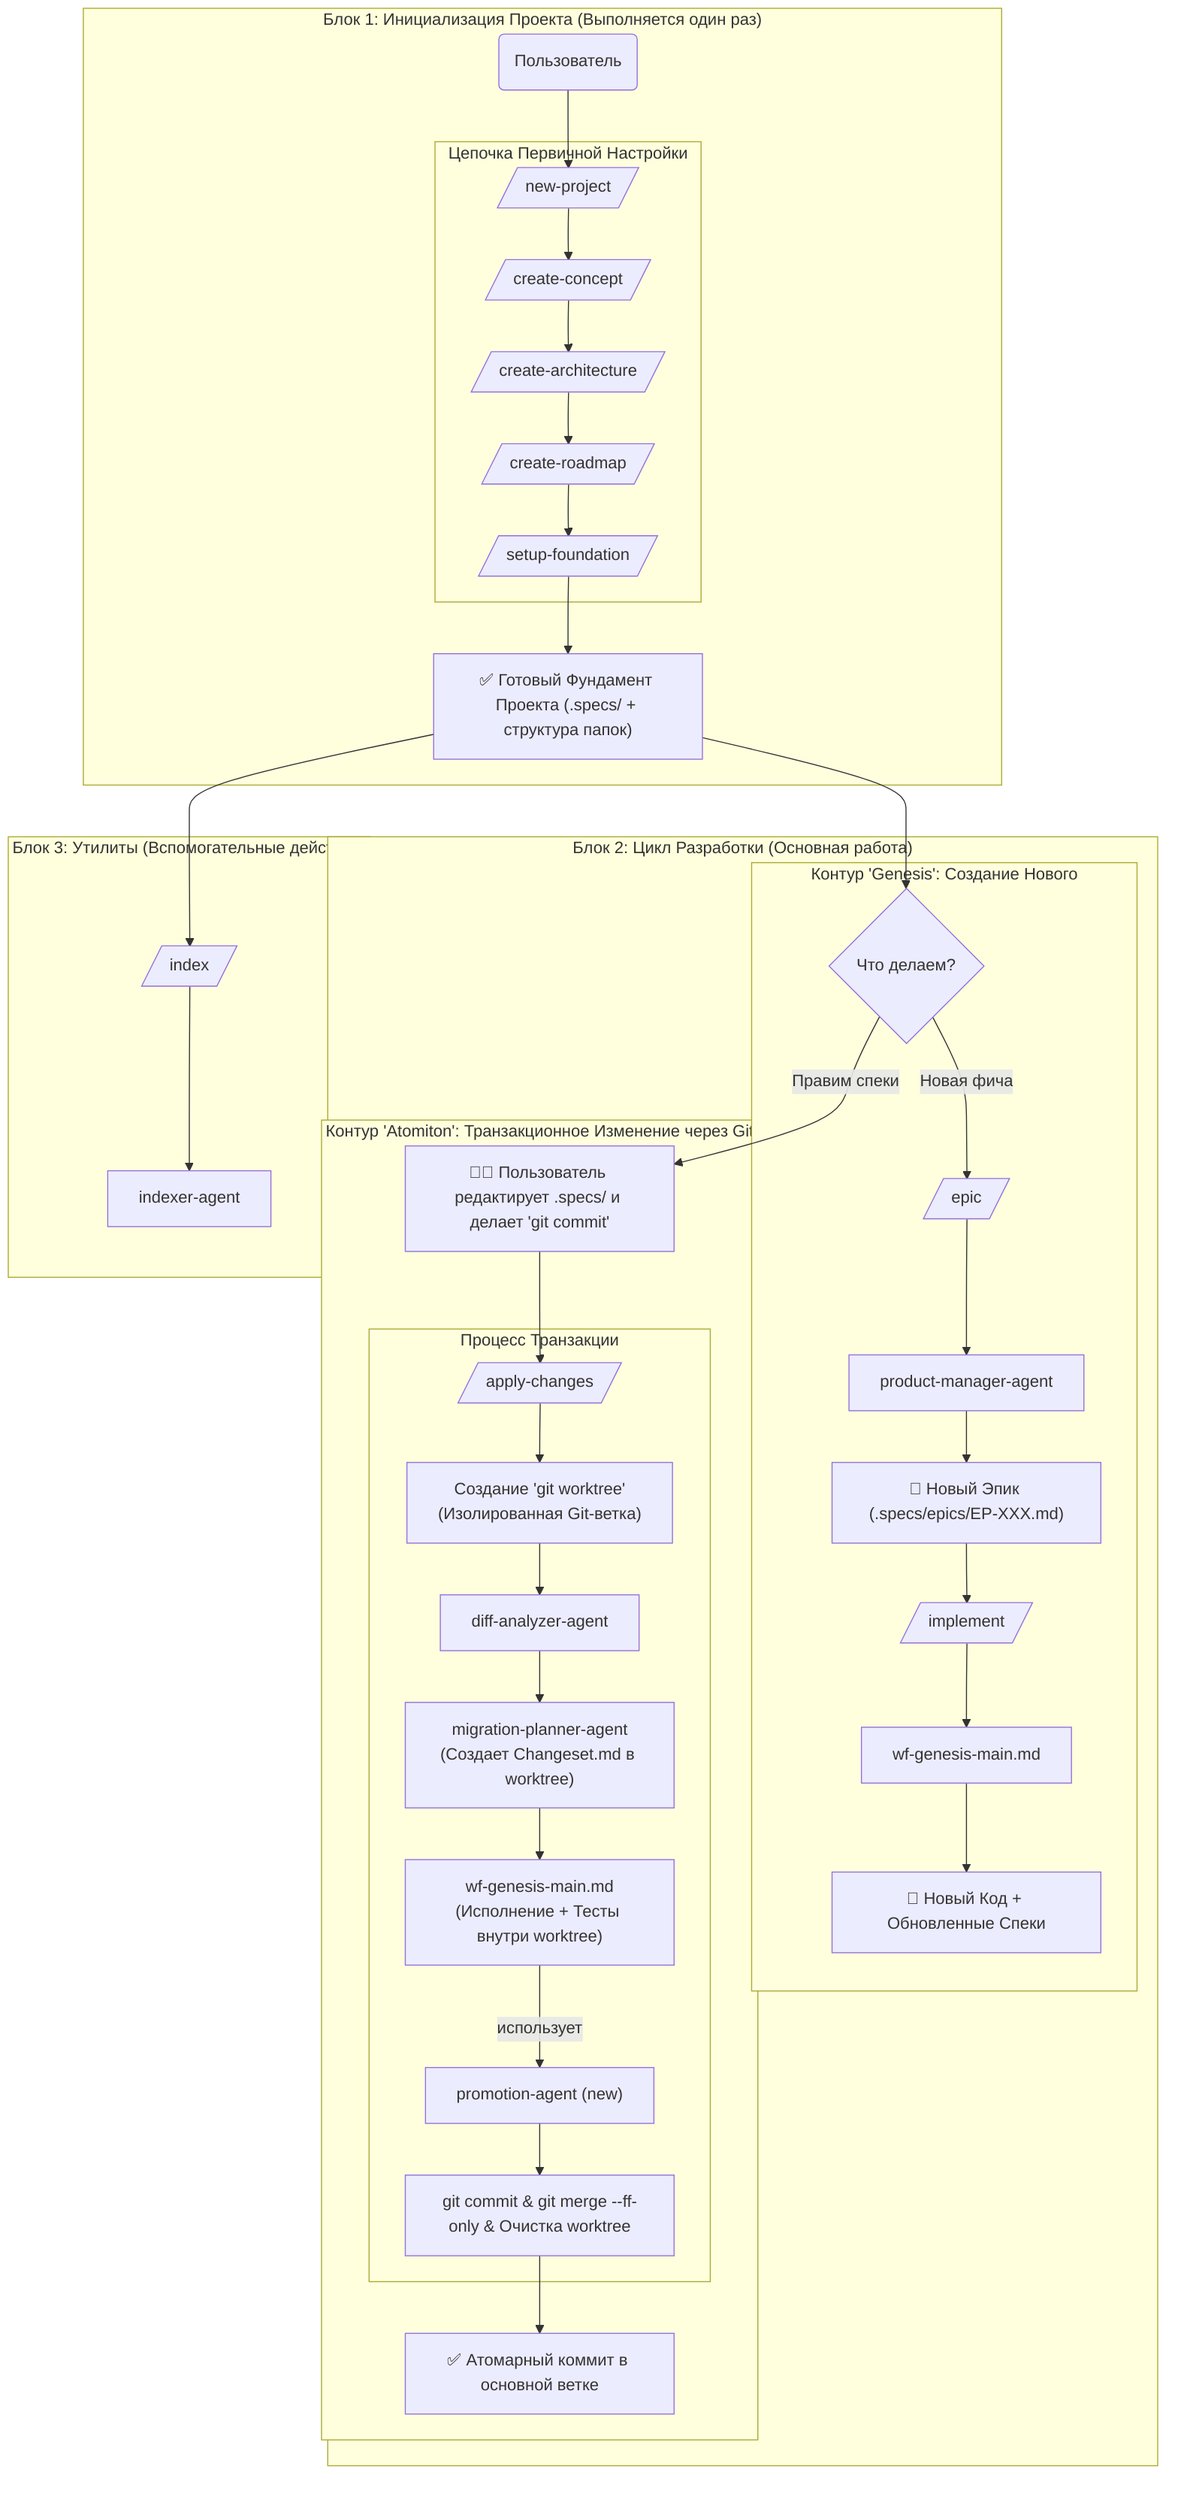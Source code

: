 graph TD
    subgraph "Блок 1: Инициализация Проекта (Выполняется один раз)"
        A(Пользователь) --> cmd1[/new-project/]
        subgraph "Цепочка Первичной Настройки"
            direction LR
            cmd1 --> cmd2[/create-concept/] --> cmd3[/create-architecture/] --> cmd4[/create-roadmap/] --> cmd5[/setup-foundation/]
        end
        cmd5 --> F["✅ Готовый Фундамент Проекта (.specs/ + структура папок)"]
    end

    subgraph "Блок 2: Цикл Разработки (Основная работа)"
        F --> G{Что делаем?}

        subgraph "Контур 'Genesis': Создание Нового"
            G -- Новая фича --> cmd6[/epic/]
            cmd6 --> ag_pm["product-manager-agent"]
            ag_pm --> H["📝 Новый Эпик (.specs/epics/EP-XXX.md)"]
            H --> cmd7[/implement/]
            cmd7 --> wf_genesis["wf-genesis-main.md"]
            wf_genesis --> I["🚀 Новый Код + Обновленные Спеки"]
        end

        subgraph "Контур 'Atomiton': Транзакционное Изменение через Git"
             G -- Правим спеки --> J["👨‍💻 Пользователь редактирует .specs/ и делает 'git commit'"]
             J --> cmd8[/apply-changes/]
             
             subgraph "Процесс Транзакции"
                direction TB
                cmd8 --> git_worktree["Создание 'git worktree'\n(Изолированная Git-ветка)"]
                git_worktree --> ag_diff["diff-analyzer-agent"]
                ag_diff --> ag_m_planner["migration-planner-agent\n(Создает Changeset.md в worktree)"]
                ag_m_planner --> wf_atomiton["wf-genesis-main.md\n(Исполнение + Тесты внутри worktree)"]
                wf_atomiton -- использует --> promotion_agent["promotion-agent (new)"]
                promotion_agent --> git_ops["git commit & git merge --ff-only & Очистка worktree"]
             end

             git_ops --> K["✅ Атомарный коммит в основной ветке"]
        end
    end

    subgraph "Блок 3: Утилиты (Вспомогательные действия)"
         F --> cmd9[/index/]
         cmd9 --> ag_indexer["indexer-agent"]
    end